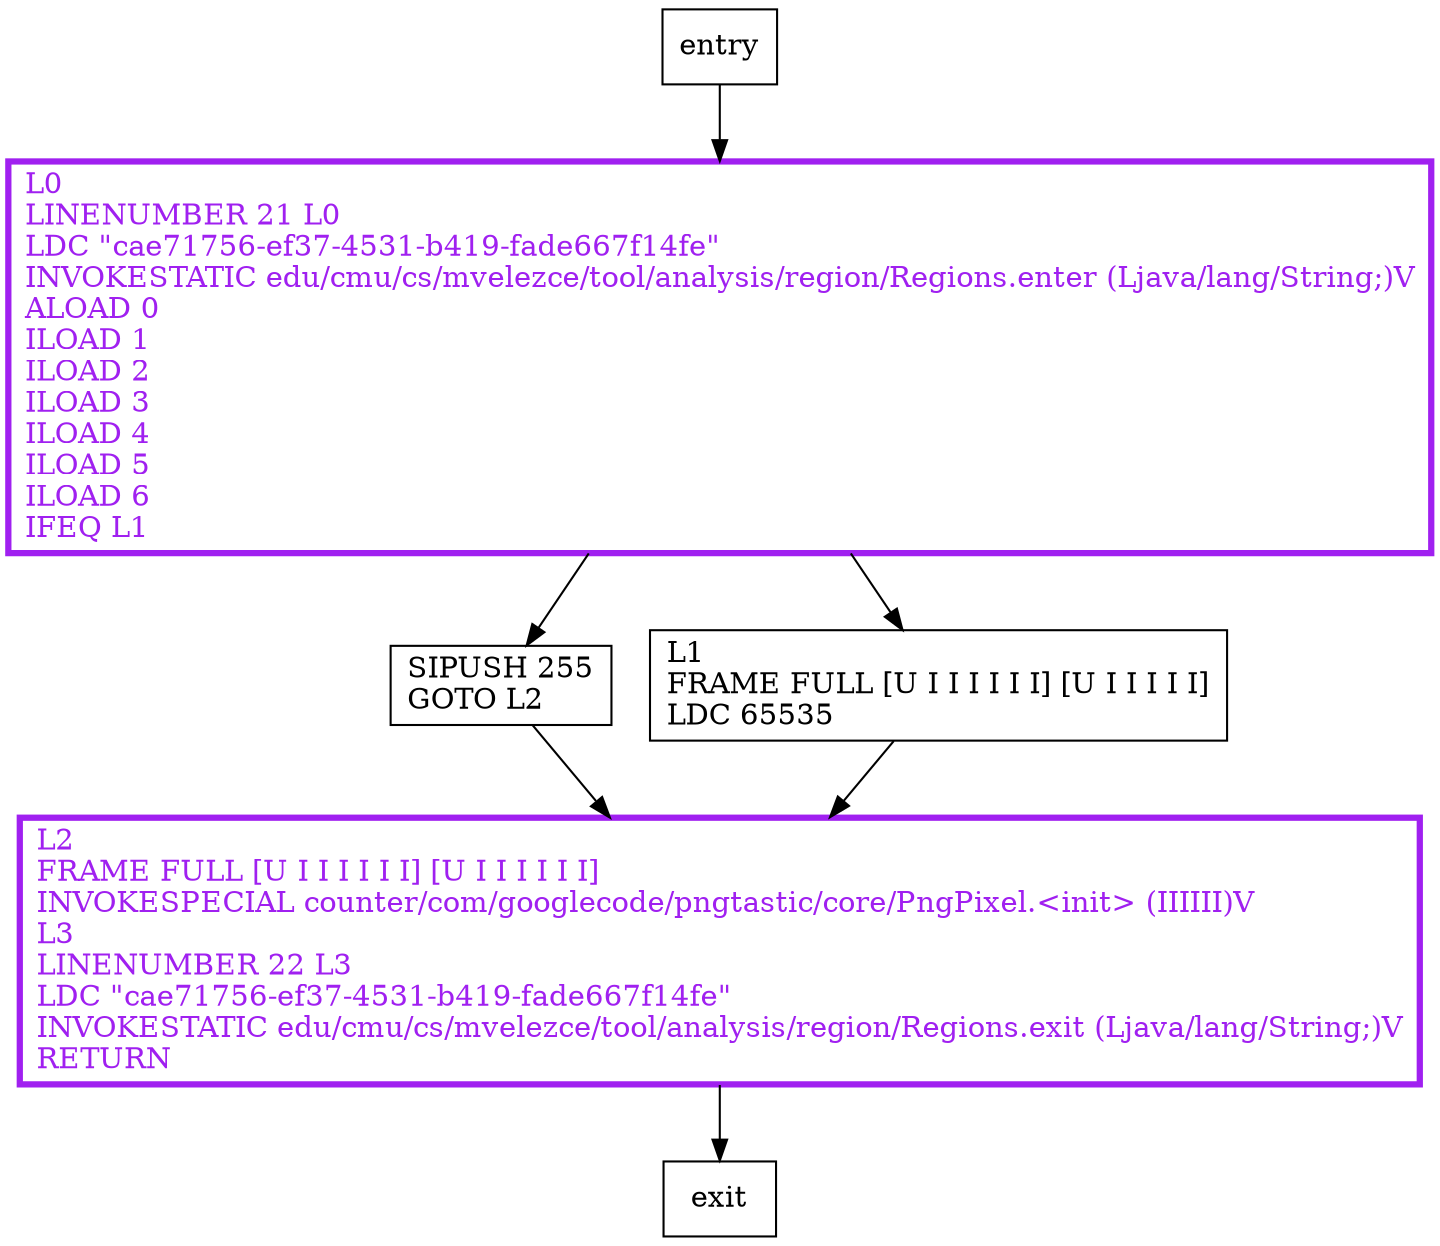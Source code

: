 digraph <init> {
node [shape=record];
1169146729 [label="SIPUSH 255\lGOTO L2\l"];
225290371 [label="L1\lFRAME FULL [U I I I I I I] [U I I I I I]\lLDC 65535\l"];
2040352617 [label="L2\lFRAME FULL [U I I I I I I] [U I I I I I I]\lINVOKESPECIAL counter/com/googlecode/pngtastic/core/PngPixel.\<init\> (IIIIII)V\lL3\lLINENUMBER 22 L3\lLDC \"cae71756-ef37-4531-b419-fade667f14fe\"\lINVOKESTATIC edu/cmu/cs/mvelezce/tool/analysis/region/Regions.exit (Ljava/lang/String;)V\lRETURN\l"];
1558021762 [label="L0\lLINENUMBER 21 L0\lLDC \"cae71756-ef37-4531-b419-fade667f14fe\"\lINVOKESTATIC edu/cmu/cs/mvelezce/tool/analysis/region/Regions.enter (Ljava/lang/String;)V\lALOAD 0\lILOAD 1\lILOAD 2\lILOAD 3\lILOAD 4\lILOAD 5\lILOAD 6\lIFEQ L1\l"];
entry;
exit;
1169146729 -> 2040352617;
entry -> 1558021762;
225290371 -> 2040352617;
2040352617 -> exit;
1558021762 -> 1169146729;
1558021762 -> 225290371;
2040352617[fontcolor="purple", penwidth=3, color="purple"];
1558021762[fontcolor="purple", penwidth=3, color="purple"];
}
